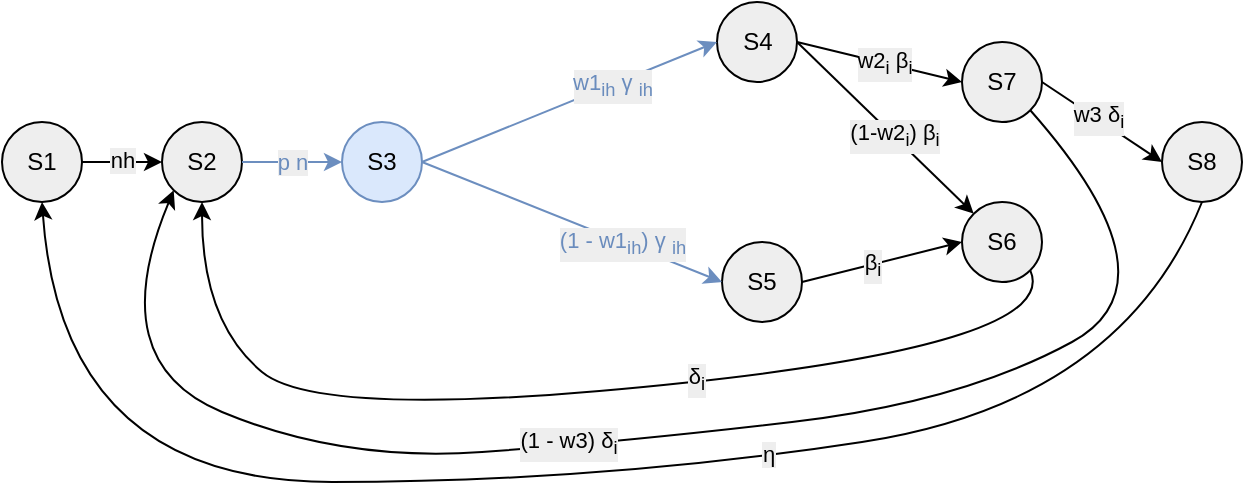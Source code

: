 <mxfile version="25.0.2">
  <diagram name="Page-1" id="CtQwggeeypGbF7Thn7tO">
    <mxGraphModel dx="989" dy="578" grid="1" gridSize="10" guides="1" tooltips="1" connect="1" arrows="1" fold="1" page="1" pageScale="1" pageWidth="850" pageHeight="1100" math="0" shadow="0">
      <root>
        <mxCell id="0" />
        <mxCell id="1" parent="0" />
        <mxCell id="y1-pa0IrQk3hr3_wgtZN-1" value="S1" style="ellipse;whiteSpace=wrap;html=1;aspect=fixed;strokeColor=#000000;fillColor=#EEEEEE;labelBackgroundColor=#EEEEEE;" parent="1" vertex="1">
          <mxGeometry x="130" y="110" width="40" height="40" as="geometry" />
        </mxCell>
        <mxCell id="y1-pa0IrQk3hr3_wgtZN-2" value="S2" style="ellipse;whiteSpace=wrap;html=1;aspect=fixed;strokeColor=#000000;fillColor=#EEEEEE;labelBackgroundColor=#EEEEEE;" parent="1" vertex="1">
          <mxGeometry x="210" y="110" width="40" height="40" as="geometry" />
        </mxCell>
        <mxCell id="y1-pa0IrQk3hr3_wgtZN-4" value="S3" style="ellipse;whiteSpace=wrap;html=1;aspect=fixed;strokeColor=#6c8ebf;fillColor=#dae8fc;" parent="1" vertex="1">
          <mxGeometry x="300" y="110" width="40" height="40" as="geometry" />
        </mxCell>
        <mxCell id="y1-pa0IrQk3hr3_wgtZN-7" value="S4" style="ellipse;whiteSpace=wrap;html=1;aspect=fixed;strokeColor=#000000;fillColor=#EEEEEE;" parent="1" vertex="1">
          <mxGeometry x="487.5" y="50" width="40" height="40" as="geometry" />
        </mxCell>
        <mxCell id="y1-pa0IrQk3hr3_wgtZN-8" value="S5" style="ellipse;whiteSpace=wrap;html=1;aspect=fixed;strokeColor=#000000;fillColor=#EEEEEE;labelBackgroundColor=#EEEEEE;" parent="1" vertex="1">
          <mxGeometry x="490" y="170" width="40" height="40" as="geometry" />
        </mxCell>
        <mxCell id="y1-pa0IrQk3hr3_wgtZN-9" value="S7" style="ellipse;whiteSpace=wrap;html=1;aspect=fixed;strokeColor=#000000;fillColor=#EEEEEE;" parent="1" vertex="1">
          <mxGeometry x="610" y="70" width="40" height="40" as="geometry" />
        </mxCell>
        <mxCell id="y1-pa0IrQk3hr3_wgtZN-10" value="S6" style="ellipse;whiteSpace=wrap;html=1;aspect=fixed;strokeColor=#000000;fillColor=#EEEEEE;labelBackgroundColor=#EEEEEE;" parent="1" vertex="1">
          <mxGeometry x="610" y="150" width="40" height="40" as="geometry" />
        </mxCell>
        <mxCell id="y1-pa0IrQk3hr3_wgtZN-11" value="S8" style="ellipse;whiteSpace=wrap;html=1;aspect=fixed;strokeColor=#000000;fillColor=#EEEEEE;labelBackgroundColor=#EEEEEE;" parent="1" vertex="1">
          <mxGeometry x="710" y="110" width="40" height="40" as="geometry" />
        </mxCell>
        <mxCell id="y1-pa0IrQk3hr3_wgtZN-12" value="" style="endArrow=classic;html=1;rounded=0;exitX=1;exitY=0.5;exitDx=0;exitDy=0;entryX=0;entryY=0.5;entryDx=0;entryDy=0;labelBackgroundColor=#EEEEEE;" parent="1" source="y1-pa0IrQk3hr3_wgtZN-1" target="y1-pa0IrQk3hr3_wgtZN-2" edge="1">
          <mxGeometry width="50" height="50" relative="1" as="geometry">
            <mxPoint x="450" y="150" as="sourcePoint" />
            <mxPoint x="500" y="100" as="targetPoint" />
          </mxGeometry>
        </mxCell>
        <mxCell id="y1-pa0IrQk3hr3_wgtZN-32" value="nh" style="edgeLabel;html=1;align=center;verticalAlign=middle;resizable=0;points=[];labelBackgroundColor=#EEEEEE;" parent="y1-pa0IrQk3hr3_wgtZN-12" vertex="1" connectable="0">
          <mxGeometry x="-0.002" y="1" relative="1" as="geometry">
            <mxPoint as="offset" />
          </mxGeometry>
        </mxCell>
        <mxCell id="y1-pa0IrQk3hr3_wgtZN-14" value="" style="endArrow=classic;html=1;rounded=0;exitX=1;exitY=0.5;exitDx=0;exitDy=0;entryX=0;entryY=0.5;entryDx=0;entryDy=0;fillColor=#dae8fc;strokeColor=#6c8ebf;labelBackgroundColor=#EEEEEE;" parent="1" source="y1-pa0IrQk3hr3_wgtZN-2" target="y1-pa0IrQk3hr3_wgtZN-4" edge="1">
          <mxGeometry width="50" height="50" relative="1" as="geometry">
            <mxPoint x="254" y="126" as="sourcePoint" />
            <mxPoint x="308" y="34" as="targetPoint" />
          </mxGeometry>
        </mxCell>
        <mxCell id="y1-pa0IrQk3hr3_wgtZN-35" value="p&amp;nbsp;n" style="edgeLabel;html=1;align=center;verticalAlign=middle;resizable=0;points=[];labelBackgroundColor=#EEEEEE;fontColor=#6A8CBD;" parent="y1-pa0IrQk3hr3_wgtZN-14" vertex="1" connectable="0">
          <mxGeometry x="-0.013" relative="1" as="geometry">
            <mxPoint as="offset" />
          </mxGeometry>
        </mxCell>
        <mxCell id="y1-pa0IrQk3hr3_wgtZN-17" value="" style="endArrow=classic;html=1;rounded=0;exitX=1;exitY=0.5;exitDx=0;exitDy=0;entryX=0;entryY=0.5;entryDx=0;entryDy=0;fillColor=#dae8fc;strokeColor=#6c8ebf;labelBackgroundColor=#EEEEEE;" parent="1" source="y1-pa0IrQk3hr3_wgtZN-4" target="y1-pa0IrQk3hr3_wgtZN-7" edge="1">
          <mxGeometry width="50" height="50" relative="1" as="geometry">
            <mxPoint x="270" y="150" as="sourcePoint" />
            <mxPoint x="353" y="190" as="targetPoint" />
          </mxGeometry>
        </mxCell>
        <mxCell id="y1-pa0IrQk3hr3_wgtZN-42" value="&lt;span style=&quot;&quot;&gt;&lt;span style=&quot;&quot;&gt;w1&lt;/span&gt;&lt;sub style=&quot;&quot;&gt;ih&lt;/sub&gt;&lt;span style=&quot;&quot;&gt;&amp;nbsp;γ&amp;nbsp;&lt;/span&gt;&lt;sub style=&quot;&quot;&gt;ih&lt;/sub&gt;&lt;/span&gt;" style="edgeLabel;html=1;align=center;verticalAlign=middle;resizable=0;points=[];labelBackgroundColor=#EEEEEE;fontColor=#6A8CBD;" parent="y1-pa0IrQk3hr3_wgtZN-17" vertex="1" connectable="0">
          <mxGeometry x="0.279" relative="1" as="geometry">
            <mxPoint as="offset" />
          </mxGeometry>
        </mxCell>
        <mxCell id="y1-pa0IrQk3hr3_wgtZN-19" value="" style="endArrow=classic;html=1;rounded=0;exitX=1;exitY=0.5;exitDx=0;exitDy=0;entryX=0;entryY=0.5;entryDx=0;entryDy=0;fillColor=#dae8fc;strokeColor=#6c8ebf;labelBackgroundColor=#EEEEEE;" parent="1" source="y1-pa0IrQk3hr3_wgtZN-4" target="y1-pa0IrQk3hr3_wgtZN-8" edge="1">
          <mxGeometry width="50" height="50" relative="1" as="geometry">
            <mxPoint x="393" y="110" as="sourcePoint" />
            <mxPoint x="490" y="170" as="targetPoint" />
          </mxGeometry>
        </mxCell>
        <mxCell id="y1-pa0IrQk3hr3_wgtZN-41" value="&lt;span style=&quot;&quot;&gt;&lt;span style=&quot;&quot;&gt;(1 - w1&lt;/span&gt;&lt;sub style=&quot;&quot;&gt;ih&lt;/sub&gt;&lt;span style=&quot;&quot;&gt;) γ&amp;nbsp;&lt;/span&gt;&lt;sub style=&quot;&quot;&gt;ih&lt;/sub&gt;&lt;/span&gt;" style="edgeLabel;html=1;align=center;verticalAlign=middle;resizable=0;points=[];labelBackgroundColor=#EEEEEE;fontColor=#6A8CBD;" parent="y1-pa0IrQk3hr3_wgtZN-19" vertex="1" connectable="0">
          <mxGeometry x="0.148" relative="1" as="geometry">
            <mxPoint x="14" y="6" as="offset" />
          </mxGeometry>
        </mxCell>
        <mxCell id="y1-pa0IrQk3hr3_wgtZN-25" value="" style="endArrow=classic;html=1;rounded=0;exitX=1;exitY=0.5;exitDx=0;exitDy=0;entryX=0;entryY=0.5;entryDx=0;entryDy=0;labelBackgroundColor=#EEEEEE;" parent="1" source="y1-pa0IrQk3hr3_wgtZN-8" target="y1-pa0IrQk3hr3_wgtZN-10" edge="1">
          <mxGeometry width="50" height="50" relative="1" as="geometry">
            <mxPoint x="550" y="249.6" as="sourcePoint" />
            <mxPoint x="667" y="249.6" as="targetPoint" />
          </mxGeometry>
        </mxCell>
        <mxCell id="y1-pa0IrQk3hr3_wgtZN-47" value="&lt;span style=&quot;&quot;&gt;β&lt;/span&gt;&lt;sub&gt;i&lt;/sub&gt;" style="edgeLabel;html=1;align=center;verticalAlign=middle;resizable=0;points=[];labelBackgroundColor=#EEEEEE;" parent="y1-pa0IrQk3hr3_wgtZN-25" vertex="1" connectable="0">
          <mxGeometry x="-0.132" y="-1" relative="1" as="geometry">
            <mxPoint as="offset" />
          </mxGeometry>
        </mxCell>
        <mxCell id="y1-pa0IrQk3hr3_wgtZN-26" value="" style="endArrow=classic;html=1;rounded=0;exitX=1;exitY=0.5;exitDx=0;exitDy=0;entryX=0;entryY=0.5;entryDx=0;entryDy=0;labelBackgroundColor=#EEEEEE;" parent="1" source="y1-pa0IrQk3hr3_wgtZN-7" target="y1-pa0IrQk3hr3_wgtZN-9" edge="1">
          <mxGeometry width="50" height="50" relative="1" as="geometry">
            <mxPoint x="530" y="89.6" as="sourcePoint" />
            <mxPoint x="610" y="89.6" as="targetPoint" />
          </mxGeometry>
        </mxCell>
        <mxCell id="y1-pa0IrQk3hr3_wgtZN-45" value="&lt;span style=&quot;&quot;&gt;w2&lt;/span&gt;&lt;sub&gt;i&lt;/sub&gt;&lt;span style=&quot;&quot;&gt;&amp;nbsp;β&lt;/span&gt;&lt;sub&gt;i&lt;/sub&gt;&lt;span style=&quot;color: rgba(0, 0, 0, 0); font-family: monospace; font-size: 0px; text-align: start;&quot;&gt;%3CmxGraphModel%3E%3Croot%3E%3CmxCell%20id%3D%220%22%2F%3E%3CmxCell%20id%3D%221%22%20parent%3D%220%22%2F%3E%3CmxCell%20id%3D%222%22%20value%3D%22%22%20style%3D%22endArrow%3Dclassic%3Bhtml%3D1%3Brounded%3D0%3BexitX%3D0.544%3BexitY%3D0.995%3BexitDx%3D0%3BexitDy%3D0%3BexitPerimeter%3D0%3BentryX%3D0.498%3BentryY%3D0.043%3BentryDx%3D0%3BentryDy%3D0%3BentryPerimeter%3D0%3B%22%20edge%3D%221%22%20parent%3D%221%22%3E%3CmxGeometry%20width%3D%2250%22%20height%3D%2250%22%20relative%3D%221%22%20as%3D%22geometry%22%3E%3CmxPoint%20x%3D%22521%22%20y%3D%22480%22%20as%3D%22sourcePoint%22%2F%3E%3CmxPoint%20x%3D%22480%22%20y%3D%22571%22%20as%3D%22targetPoint%22%2F%3E%3C%2FmxGeometry%3E%3C%2FmxCell%3E%3CmxCell%20id%3D%223%22%20value%3D%22(pv%2C%26amp%3Bnbsp%3B%CE%B2%26lt%3Bsub%20style%3D%26quot%3B%26quot%3B%26gt%3Bi%26lt%3B%2Fsub%26gt%3B)%22%20style%3D%22edgeLabel%3Bhtml%3D1%3Balign%3Dcenter%3BverticalAlign%3Dmiddle%3Bresizable%3D0%3Bpoints%3D%5B%5D%3B%22%20vertex%3D%221%22%20connectable%3D%220%22%20parent%3D%222%22%3E%3CmxGeometry%20x%3D%22-0.006%22%20y%3D%22-1%22%20relative%3D%221%22%20as%3D%22geometry%22%3E%3CmxPoint%20x%3D%221%22%20y%3D%226%22%20as%3D%22offset%22%2F%3E%3C%2FmxGeometry%3E%3C%2FmxCell%3E%3C%2Froot%3E%3C%2FmxGraphModel%3E&lt;/span&gt;" style="edgeLabel;html=1;align=center;verticalAlign=middle;resizable=0;points=[];labelBackgroundColor=#EEEEEE;" parent="y1-pa0IrQk3hr3_wgtZN-26" vertex="1" connectable="0">
          <mxGeometry x="0.042" relative="1" as="geometry">
            <mxPoint as="offset" />
          </mxGeometry>
        </mxCell>
        <mxCell id="y1-pa0IrQk3hr3_wgtZN-27" value="" style="endArrow=classic;html=1;rounded=0;exitX=1;exitY=0.5;exitDx=0;exitDy=0;entryX=0;entryY=0;entryDx=0;entryDy=0;labelBackgroundColor=#EEEEEE;" parent="1" source="y1-pa0IrQk3hr3_wgtZN-7" target="y1-pa0IrQk3hr3_wgtZN-10" edge="1">
          <mxGeometry width="50" height="50" relative="1" as="geometry">
            <mxPoint x="540" y="100" as="sourcePoint" />
            <mxPoint x="620" y="100" as="targetPoint" />
          </mxGeometry>
        </mxCell>
        <mxCell id="y1-pa0IrQk3hr3_wgtZN-46" value="&lt;span style=&quot;&quot;&gt;(1-w2&lt;/span&gt;&lt;sub&gt;i&lt;/sub&gt;&lt;span style=&quot;&quot;&gt;) β&lt;/span&gt;&lt;sub&gt;i&lt;/sub&gt;&lt;span style=&quot;color: rgba(0, 0, 0, 0); font-family: monospace; font-size: 0px; text-align: start;&quot;&gt;%3CmxGraphModel%3E%3Croot%3E%3CmxCell%20id%3D%220%22%2F%3E%3CmxCell%20id%3D%221%22%20parent%3D%220%22%2F%3E%3CmxCell%20id%3D%222%22%20value%3D%22%22%20style%3D%22endArrow%3Dclassic%3Bhtml%3D1%3Brounded%3D0%3BexitX%3D0.544%3BexitY%3D0.995%3BexitDx%3D0%3BexitDy%3D0%3BexitPerimeter%3D0%3BentryX%3D0.498%3BentryY%3D0.043%3BentryDx%3D0%3BentryDy%3D0%3BentryPerimeter%3D0%3B%22%20edge%3D%221%22%20parent%3D%221%22%3E%3CmxGeometry%20width%3D%2250%22%20height%3D%2250%22%20relative%3D%221%22%20as%3D%22geometry%22%3E%3CmxPoint%20x%3D%22521%22%20y%3D%22480%22%20as%3D%22sourcePoint%22%2F%3E%3CmxPoint%20x%3D%22480%22%20y%3D%22571%22%20as%3D%22targetPoint%22%2F%3E%3C%2FmxGeometry%3E%3C%2FmxCell%3E%3CmxCell%20id%3D%223%22%20value%3D%22(pv%2C%26amp%3Bnbsp%3B%CE%B2%26lt%3Bsub%20style%3D%26quot%3B%26quot%3B%26gt%3Bi%26lt%3B%2Fsub%26gt%3B)%22%20style%3D%22edgeLabel%3Bhtml%3D1%3Balign%3Dcenter%3BverticalAlign%3Dmiddle%3Bresizable%3D0%3Bpoints%3D%5B%5D%3B%22%20vertex%3D%221%22%20connectable%3D%220%22%20parent%3D%222%22%3E%3CmxGeometry%20x%3D%22-0.006%22%20y%3D%22-1%22%20relative%3D%221%22%20as%3D%22geometry%22%3E%3CmxPoint%20x%3D%221%22%20y%3D%226%22%20as%3D%22offset%22%2F%3E%3C%2FmxGeometry%3E%3C%2FmxCell%3E%3C%2Froot%3E%3C%2FmxGraphModel%&lt;/span&gt;" style="edgeLabel;html=1;align=center;verticalAlign=middle;resizable=0;points=[];labelBackgroundColor=#EEEEEE;" parent="y1-pa0IrQk3hr3_wgtZN-27" vertex="1" connectable="0">
          <mxGeometry x="0.095" relative="1" as="geometry">
            <mxPoint as="offset" />
          </mxGeometry>
        </mxCell>
        <mxCell id="y1-pa0IrQk3hr3_wgtZN-28" value="" style="endArrow=classic;html=1;rounded=0;exitX=1;exitY=0.5;exitDx=0;exitDy=0;entryX=0;entryY=0.5;entryDx=0;entryDy=0;labelBackgroundColor=#EEEEEE;" parent="1" source="y1-pa0IrQk3hr3_wgtZN-9" target="y1-pa0IrQk3hr3_wgtZN-11" edge="1">
          <mxGeometry width="50" height="50" relative="1" as="geometry">
            <mxPoint x="540" y="100" as="sourcePoint" />
            <mxPoint x="626" y="166" as="targetPoint" />
          </mxGeometry>
        </mxCell>
        <mxCell id="y1-pa0IrQk3hr3_wgtZN-51" value="&lt;span style=&quot;&quot;&gt;w3&amp;nbsp;δ&lt;sub&gt;i&lt;/sub&gt;&lt;/span&gt;" style="edgeLabel;html=1;align=center;verticalAlign=middle;resizable=0;points=[];labelBackgroundColor=#EEEEEE;" parent="y1-pa0IrQk3hr3_wgtZN-28" vertex="1" connectable="0">
          <mxGeometry x="-0.089" y="1" relative="1" as="geometry">
            <mxPoint as="offset" />
          </mxGeometry>
        </mxCell>
        <mxCell id="y1-pa0IrQk3hr3_wgtZN-29" value="" style="curved=1;endArrow=classic;html=1;rounded=0;entryX=0.5;entryY=1;entryDx=0;entryDy=0;exitX=0.5;exitY=1;exitDx=0;exitDy=0;labelBackgroundColor=#EEEEEE;" parent="1" source="y1-pa0IrQk3hr3_wgtZN-11" target="y1-pa0IrQk3hr3_wgtZN-1" edge="1">
          <mxGeometry width="50" height="50" relative="1" as="geometry">
            <mxPoint x="450" y="297" as="sourcePoint" />
            <mxPoint x="160" y="180" as="targetPoint" />
            <Array as="points">
              <mxPoint x="690" y="250" />
              <mxPoint x="430" y="290" />
              <mxPoint x="160" y="290" />
            </Array>
          </mxGeometry>
        </mxCell>
        <mxCell id="y1-pa0IrQk3hr3_wgtZN-49" value="&lt;span style=&quot;&quot;&gt;η&lt;/span&gt;" style="edgeLabel;html=1;align=center;verticalAlign=middle;resizable=0;points=[];labelBackgroundColor=#EEEEEE;" parent="y1-pa0IrQk3hr3_wgtZN-29" vertex="1" connectable="0">
          <mxGeometry x="-0.266" y="-1" relative="1" as="geometry">
            <mxPoint as="offset" />
          </mxGeometry>
        </mxCell>
        <mxCell id="y1-pa0IrQk3hr3_wgtZN-30" value="" style="curved=1;endArrow=classic;html=1;rounded=0;entryX=0;entryY=1;entryDx=0;entryDy=0;exitX=1;exitY=1;exitDx=0;exitDy=0;labelBackgroundColor=#EEEEEE;" parent="1" source="y1-pa0IrQk3hr3_wgtZN-9" target="y1-pa0IrQk3hr3_wgtZN-2" edge="1">
          <mxGeometry width="50" height="50" relative="1" as="geometry">
            <mxPoint x="760" y="160" as="sourcePoint" />
            <mxPoint x="120" y="160" as="targetPoint" />
            <Array as="points">
              <mxPoint x="720" y="190" />
              <mxPoint x="610" y="250" />
              <mxPoint x="440" y="270" />
              <mxPoint x="300" y="280" />
              <mxPoint x="180" y="230" />
            </Array>
          </mxGeometry>
        </mxCell>
        <mxCell id="y1-pa0IrQk3hr3_wgtZN-50" value="&lt;span style=&quot;&quot;&gt;(1 - w3) δ&lt;/span&gt;&lt;sub&gt;i&lt;/sub&gt;" style="edgeLabel;html=1;align=center;verticalAlign=middle;resizable=0;points=[];labelBackgroundColor=#EEEEEE;" parent="y1-pa0IrQk3hr3_wgtZN-30" vertex="1" connectable="0">
          <mxGeometry x="0.131" y="-1" relative="1" as="geometry">
            <mxPoint as="offset" />
          </mxGeometry>
        </mxCell>
        <mxCell id="y1-pa0IrQk3hr3_wgtZN-31" value="" style="curved=1;endArrow=classic;html=1;rounded=0;entryX=0.5;entryY=1;entryDx=0;entryDy=0;exitX=1;exitY=1;exitDx=0;exitDy=0;labelBackgroundColor=#EEEEEE;" parent="1" source="y1-pa0IrQk3hr3_wgtZN-10" target="y1-pa0IrQk3hr3_wgtZN-2" edge="1">
          <mxGeometry width="50" height="50" relative="1" as="geometry">
            <mxPoint x="654" y="114" as="sourcePoint" />
            <mxPoint x="240" y="160" as="targetPoint" />
            <Array as="points">
              <mxPoint x="660" y="220" />
              <mxPoint x="290" y="260" />
              <mxPoint x="230" y="210" />
            </Array>
          </mxGeometry>
        </mxCell>
        <mxCell id="y1-pa0IrQk3hr3_wgtZN-48" value="&lt;span style=&quot;&quot;&gt;δ&lt;/span&gt;&lt;sub&gt;i&lt;/sub&gt;" style="edgeLabel;html=1;align=center;verticalAlign=middle;resizable=0;points=[];labelBackgroundColor=#EEEEEE;" parent="y1-pa0IrQk3hr3_wgtZN-31" vertex="1" connectable="0">
          <mxGeometry x="-0.187" y="-1" relative="1" as="geometry">
            <mxPoint as="offset" />
          </mxGeometry>
        </mxCell>
      </root>
    </mxGraphModel>
  </diagram>
</mxfile>
